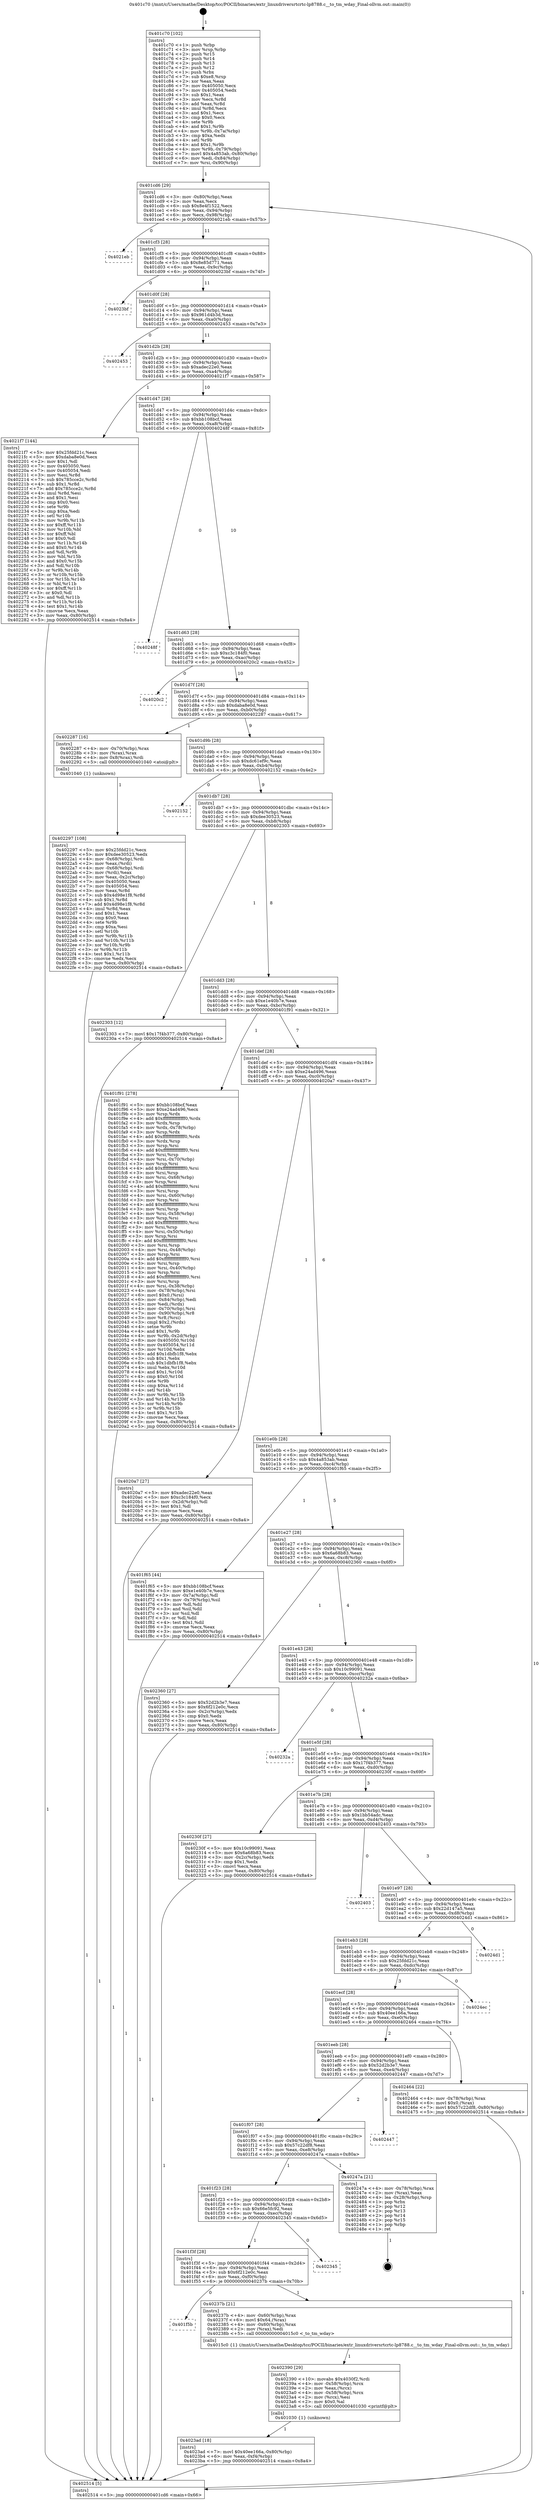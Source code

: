 digraph "0x401c70" {
  label = "0x401c70 (/mnt/c/Users/mathe/Desktop/tcc/POCII/binaries/extr_linuxdriversrtcrtc-lp8788.c__to_tm_wday_Final-ollvm.out::main(0))"
  labelloc = "t"
  node[shape=record]

  Entry [label="",width=0.3,height=0.3,shape=circle,fillcolor=black,style=filled]
  "0x401cd6" [label="{
     0x401cd6 [29]\l
     | [instrs]\l
     &nbsp;&nbsp;0x401cd6 \<+3\>: mov -0x80(%rbp),%eax\l
     &nbsp;&nbsp;0x401cd9 \<+2\>: mov %eax,%ecx\l
     &nbsp;&nbsp;0x401cdb \<+6\>: sub $0x8e4f1522,%ecx\l
     &nbsp;&nbsp;0x401ce1 \<+6\>: mov %eax,-0x94(%rbp)\l
     &nbsp;&nbsp;0x401ce7 \<+6\>: mov %ecx,-0x98(%rbp)\l
     &nbsp;&nbsp;0x401ced \<+6\>: je 00000000004021eb \<main+0x57b\>\l
  }"]
  "0x4021eb" [label="{
     0x4021eb\l
  }", style=dashed]
  "0x401cf3" [label="{
     0x401cf3 [28]\l
     | [instrs]\l
     &nbsp;&nbsp;0x401cf3 \<+5\>: jmp 0000000000401cf8 \<main+0x88\>\l
     &nbsp;&nbsp;0x401cf8 \<+6\>: mov -0x94(%rbp),%eax\l
     &nbsp;&nbsp;0x401cfe \<+5\>: sub $0x8e85d771,%eax\l
     &nbsp;&nbsp;0x401d03 \<+6\>: mov %eax,-0x9c(%rbp)\l
     &nbsp;&nbsp;0x401d09 \<+6\>: je 00000000004023bf \<main+0x74f\>\l
  }"]
  Exit [label="",width=0.3,height=0.3,shape=circle,fillcolor=black,style=filled,peripheries=2]
  "0x4023bf" [label="{
     0x4023bf\l
  }", style=dashed]
  "0x401d0f" [label="{
     0x401d0f [28]\l
     | [instrs]\l
     &nbsp;&nbsp;0x401d0f \<+5\>: jmp 0000000000401d14 \<main+0xa4\>\l
     &nbsp;&nbsp;0x401d14 \<+6\>: mov -0x94(%rbp),%eax\l
     &nbsp;&nbsp;0x401d1a \<+5\>: sub $0x961d4b3d,%eax\l
     &nbsp;&nbsp;0x401d1f \<+6\>: mov %eax,-0xa0(%rbp)\l
     &nbsp;&nbsp;0x401d25 \<+6\>: je 0000000000402453 \<main+0x7e3\>\l
  }"]
  "0x4023ad" [label="{
     0x4023ad [18]\l
     | [instrs]\l
     &nbsp;&nbsp;0x4023ad \<+7\>: movl $0x40ee166a,-0x80(%rbp)\l
     &nbsp;&nbsp;0x4023b4 \<+6\>: mov %eax,-0xf4(%rbp)\l
     &nbsp;&nbsp;0x4023ba \<+5\>: jmp 0000000000402514 \<main+0x8a4\>\l
  }"]
  "0x402453" [label="{
     0x402453\l
  }", style=dashed]
  "0x401d2b" [label="{
     0x401d2b [28]\l
     | [instrs]\l
     &nbsp;&nbsp;0x401d2b \<+5\>: jmp 0000000000401d30 \<main+0xc0\>\l
     &nbsp;&nbsp;0x401d30 \<+6\>: mov -0x94(%rbp),%eax\l
     &nbsp;&nbsp;0x401d36 \<+5\>: sub $0xadec22e0,%eax\l
     &nbsp;&nbsp;0x401d3b \<+6\>: mov %eax,-0xa4(%rbp)\l
     &nbsp;&nbsp;0x401d41 \<+6\>: je 00000000004021f7 \<main+0x587\>\l
  }"]
  "0x402390" [label="{
     0x402390 [29]\l
     | [instrs]\l
     &nbsp;&nbsp;0x402390 \<+10\>: movabs $0x4030f2,%rdi\l
     &nbsp;&nbsp;0x40239a \<+4\>: mov -0x58(%rbp),%rcx\l
     &nbsp;&nbsp;0x40239e \<+2\>: mov %eax,(%rcx)\l
     &nbsp;&nbsp;0x4023a0 \<+4\>: mov -0x58(%rbp),%rcx\l
     &nbsp;&nbsp;0x4023a4 \<+2\>: mov (%rcx),%esi\l
     &nbsp;&nbsp;0x4023a6 \<+2\>: mov $0x0,%al\l
     &nbsp;&nbsp;0x4023a8 \<+5\>: call 0000000000401030 \<printf@plt\>\l
     | [calls]\l
     &nbsp;&nbsp;0x401030 \{1\} (unknown)\l
  }"]
  "0x4021f7" [label="{
     0x4021f7 [144]\l
     | [instrs]\l
     &nbsp;&nbsp;0x4021f7 \<+5\>: mov $0x25fdd21c,%eax\l
     &nbsp;&nbsp;0x4021fc \<+5\>: mov $0xdaba8e0d,%ecx\l
     &nbsp;&nbsp;0x402201 \<+2\>: mov $0x1,%dl\l
     &nbsp;&nbsp;0x402203 \<+7\>: mov 0x405050,%esi\l
     &nbsp;&nbsp;0x40220a \<+7\>: mov 0x405054,%edi\l
     &nbsp;&nbsp;0x402211 \<+3\>: mov %esi,%r8d\l
     &nbsp;&nbsp;0x402214 \<+7\>: sub $0x785cce2c,%r8d\l
     &nbsp;&nbsp;0x40221b \<+4\>: sub $0x1,%r8d\l
     &nbsp;&nbsp;0x40221f \<+7\>: add $0x785cce2c,%r8d\l
     &nbsp;&nbsp;0x402226 \<+4\>: imul %r8d,%esi\l
     &nbsp;&nbsp;0x40222a \<+3\>: and $0x1,%esi\l
     &nbsp;&nbsp;0x40222d \<+3\>: cmp $0x0,%esi\l
     &nbsp;&nbsp;0x402230 \<+4\>: sete %r9b\l
     &nbsp;&nbsp;0x402234 \<+3\>: cmp $0xa,%edi\l
     &nbsp;&nbsp;0x402237 \<+4\>: setl %r10b\l
     &nbsp;&nbsp;0x40223b \<+3\>: mov %r9b,%r11b\l
     &nbsp;&nbsp;0x40223e \<+4\>: xor $0xff,%r11b\l
     &nbsp;&nbsp;0x402242 \<+3\>: mov %r10b,%bl\l
     &nbsp;&nbsp;0x402245 \<+3\>: xor $0xff,%bl\l
     &nbsp;&nbsp;0x402248 \<+3\>: xor $0x0,%dl\l
     &nbsp;&nbsp;0x40224b \<+3\>: mov %r11b,%r14b\l
     &nbsp;&nbsp;0x40224e \<+4\>: and $0x0,%r14b\l
     &nbsp;&nbsp;0x402252 \<+3\>: and %dl,%r9b\l
     &nbsp;&nbsp;0x402255 \<+3\>: mov %bl,%r15b\l
     &nbsp;&nbsp;0x402258 \<+4\>: and $0x0,%r15b\l
     &nbsp;&nbsp;0x40225c \<+3\>: and %dl,%r10b\l
     &nbsp;&nbsp;0x40225f \<+3\>: or %r9b,%r14b\l
     &nbsp;&nbsp;0x402262 \<+3\>: or %r10b,%r15b\l
     &nbsp;&nbsp;0x402265 \<+3\>: xor %r15b,%r14b\l
     &nbsp;&nbsp;0x402268 \<+3\>: or %bl,%r11b\l
     &nbsp;&nbsp;0x40226b \<+4\>: xor $0xff,%r11b\l
     &nbsp;&nbsp;0x40226f \<+3\>: or $0x0,%dl\l
     &nbsp;&nbsp;0x402272 \<+3\>: and %dl,%r11b\l
     &nbsp;&nbsp;0x402275 \<+3\>: or %r11b,%r14b\l
     &nbsp;&nbsp;0x402278 \<+4\>: test $0x1,%r14b\l
     &nbsp;&nbsp;0x40227c \<+3\>: cmovne %ecx,%eax\l
     &nbsp;&nbsp;0x40227f \<+3\>: mov %eax,-0x80(%rbp)\l
     &nbsp;&nbsp;0x402282 \<+5\>: jmp 0000000000402514 \<main+0x8a4\>\l
  }"]
  "0x401d47" [label="{
     0x401d47 [28]\l
     | [instrs]\l
     &nbsp;&nbsp;0x401d47 \<+5\>: jmp 0000000000401d4c \<main+0xdc\>\l
     &nbsp;&nbsp;0x401d4c \<+6\>: mov -0x94(%rbp),%eax\l
     &nbsp;&nbsp;0x401d52 \<+5\>: sub $0xbb108bcf,%eax\l
     &nbsp;&nbsp;0x401d57 \<+6\>: mov %eax,-0xa8(%rbp)\l
     &nbsp;&nbsp;0x401d5d \<+6\>: je 000000000040248f \<main+0x81f\>\l
  }"]
  "0x401f5b" [label="{
     0x401f5b\l
  }", style=dashed]
  "0x40248f" [label="{
     0x40248f\l
  }", style=dashed]
  "0x401d63" [label="{
     0x401d63 [28]\l
     | [instrs]\l
     &nbsp;&nbsp;0x401d63 \<+5\>: jmp 0000000000401d68 \<main+0xf8\>\l
     &nbsp;&nbsp;0x401d68 \<+6\>: mov -0x94(%rbp),%eax\l
     &nbsp;&nbsp;0x401d6e \<+5\>: sub $0xc3c184f0,%eax\l
     &nbsp;&nbsp;0x401d73 \<+6\>: mov %eax,-0xac(%rbp)\l
     &nbsp;&nbsp;0x401d79 \<+6\>: je 00000000004020c2 \<main+0x452\>\l
  }"]
  "0x40237b" [label="{
     0x40237b [21]\l
     | [instrs]\l
     &nbsp;&nbsp;0x40237b \<+4\>: mov -0x60(%rbp),%rax\l
     &nbsp;&nbsp;0x40237f \<+6\>: movl $0x64,(%rax)\l
     &nbsp;&nbsp;0x402385 \<+4\>: mov -0x60(%rbp),%rax\l
     &nbsp;&nbsp;0x402389 \<+2\>: mov (%rax),%edi\l
     &nbsp;&nbsp;0x40238b \<+5\>: call 00000000004015c0 \<_to_tm_wday\>\l
     | [calls]\l
     &nbsp;&nbsp;0x4015c0 \{1\} (/mnt/c/Users/mathe/Desktop/tcc/POCII/binaries/extr_linuxdriversrtcrtc-lp8788.c__to_tm_wday_Final-ollvm.out::_to_tm_wday)\l
  }"]
  "0x4020c2" [label="{
     0x4020c2\l
  }", style=dashed]
  "0x401d7f" [label="{
     0x401d7f [28]\l
     | [instrs]\l
     &nbsp;&nbsp;0x401d7f \<+5\>: jmp 0000000000401d84 \<main+0x114\>\l
     &nbsp;&nbsp;0x401d84 \<+6\>: mov -0x94(%rbp),%eax\l
     &nbsp;&nbsp;0x401d8a \<+5\>: sub $0xdaba8e0d,%eax\l
     &nbsp;&nbsp;0x401d8f \<+6\>: mov %eax,-0xb0(%rbp)\l
     &nbsp;&nbsp;0x401d95 \<+6\>: je 0000000000402287 \<main+0x617\>\l
  }"]
  "0x401f3f" [label="{
     0x401f3f [28]\l
     | [instrs]\l
     &nbsp;&nbsp;0x401f3f \<+5\>: jmp 0000000000401f44 \<main+0x2d4\>\l
     &nbsp;&nbsp;0x401f44 \<+6\>: mov -0x94(%rbp),%eax\l
     &nbsp;&nbsp;0x401f4a \<+5\>: sub $0x6f212e0c,%eax\l
     &nbsp;&nbsp;0x401f4f \<+6\>: mov %eax,-0xf0(%rbp)\l
     &nbsp;&nbsp;0x401f55 \<+6\>: je 000000000040237b \<main+0x70b\>\l
  }"]
  "0x402287" [label="{
     0x402287 [16]\l
     | [instrs]\l
     &nbsp;&nbsp;0x402287 \<+4\>: mov -0x70(%rbp),%rax\l
     &nbsp;&nbsp;0x40228b \<+3\>: mov (%rax),%rax\l
     &nbsp;&nbsp;0x40228e \<+4\>: mov 0x8(%rax),%rdi\l
     &nbsp;&nbsp;0x402292 \<+5\>: call 0000000000401040 \<atoi@plt\>\l
     | [calls]\l
     &nbsp;&nbsp;0x401040 \{1\} (unknown)\l
  }"]
  "0x401d9b" [label="{
     0x401d9b [28]\l
     | [instrs]\l
     &nbsp;&nbsp;0x401d9b \<+5\>: jmp 0000000000401da0 \<main+0x130\>\l
     &nbsp;&nbsp;0x401da0 \<+6\>: mov -0x94(%rbp),%eax\l
     &nbsp;&nbsp;0x401da6 \<+5\>: sub $0xdc61ef9c,%eax\l
     &nbsp;&nbsp;0x401dab \<+6\>: mov %eax,-0xb4(%rbp)\l
     &nbsp;&nbsp;0x401db1 \<+6\>: je 0000000000402152 \<main+0x4e2\>\l
  }"]
  "0x402345" [label="{
     0x402345\l
  }", style=dashed]
  "0x402152" [label="{
     0x402152\l
  }", style=dashed]
  "0x401db7" [label="{
     0x401db7 [28]\l
     | [instrs]\l
     &nbsp;&nbsp;0x401db7 \<+5\>: jmp 0000000000401dbc \<main+0x14c\>\l
     &nbsp;&nbsp;0x401dbc \<+6\>: mov -0x94(%rbp),%eax\l
     &nbsp;&nbsp;0x401dc2 \<+5\>: sub $0xdee30523,%eax\l
     &nbsp;&nbsp;0x401dc7 \<+6\>: mov %eax,-0xb8(%rbp)\l
     &nbsp;&nbsp;0x401dcd \<+6\>: je 0000000000402303 \<main+0x693\>\l
  }"]
  "0x401f23" [label="{
     0x401f23 [28]\l
     | [instrs]\l
     &nbsp;&nbsp;0x401f23 \<+5\>: jmp 0000000000401f28 \<main+0x2b8\>\l
     &nbsp;&nbsp;0x401f28 \<+6\>: mov -0x94(%rbp),%eax\l
     &nbsp;&nbsp;0x401f2e \<+5\>: sub $0x66e5fc92,%eax\l
     &nbsp;&nbsp;0x401f33 \<+6\>: mov %eax,-0xec(%rbp)\l
     &nbsp;&nbsp;0x401f39 \<+6\>: je 0000000000402345 \<main+0x6d5\>\l
  }"]
  "0x402303" [label="{
     0x402303 [12]\l
     | [instrs]\l
     &nbsp;&nbsp;0x402303 \<+7\>: movl $0x17f4b377,-0x80(%rbp)\l
     &nbsp;&nbsp;0x40230a \<+5\>: jmp 0000000000402514 \<main+0x8a4\>\l
  }"]
  "0x401dd3" [label="{
     0x401dd3 [28]\l
     | [instrs]\l
     &nbsp;&nbsp;0x401dd3 \<+5\>: jmp 0000000000401dd8 \<main+0x168\>\l
     &nbsp;&nbsp;0x401dd8 \<+6\>: mov -0x94(%rbp),%eax\l
     &nbsp;&nbsp;0x401dde \<+5\>: sub $0xe1e40b7e,%eax\l
     &nbsp;&nbsp;0x401de3 \<+6\>: mov %eax,-0xbc(%rbp)\l
     &nbsp;&nbsp;0x401de9 \<+6\>: je 0000000000401f91 \<main+0x321\>\l
  }"]
  "0x40247a" [label="{
     0x40247a [21]\l
     | [instrs]\l
     &nbsp;&nbsp;0x40247a \<+4\>: mov -0x78(%rbp),%rax\l
     &nbsp;&nbsp;0x40247e \<+2\>: mov (%rax),%eax\l
     &nbsp;&nbsp;0x402480 \<+4\>: lea -0x28(%rbp),%rsp\l
     &nbsp;&nbsp;0x402484 \<+1\>: pop %rbx\l
     &nbsp;&nbsp;0x402485 \<+2\>: pop %r12\l
     &nbsp;&nbsp;0x402487 \<+2\>: pop %r13\l
     &nbsp;&nbsp;0x402489 \<+2\>: pop %r14\l
     &nbsp;&nbsp;0x40248b \<+2\>: pop %r15\l
     &nbsp;&nbsp;0x40248d \<+1\>: pop %rbp\l
     &nbsp;&nbsp;0x40248e \<+1\>: ret\l
  }"]
  "0x401f91" [label="{
     0x401f91 [278]\l
     | [instrs]\l
     &nbsp;&nbsp;0x401f91 \<+5\>: mov $0xbb108bcf,%eax\l
     &nbsp;&nbsp;0x401f96 \<+5\>: mov $0xe24ad496,%ecx\l
     &nbsp;&nbsp;0x401f9b \<+3\>: mov %rsp,%rdx\l
     &nbsp;&nbsp;0x401f9e \<+4\>: add $0xfffffffffffffff0,%rdx\l
     &nbsp;&nbsp;0x401fa2 \<+3\>: mov %rdx,%rsp\l
     &nbsp;&nbsp;0x401fa5 \<+4\>: mov %rdx,-0x78(%rbp)\l
     &nbsp;&nbsp;0x401fa9 \<+3\>: mov %rsp,%rdx\l
     &nbsp;&nbsp;0x401fac \<+4\>: add $0xfffffffffffffff0,%rdx\l
     &nbsp;&nbsp;0x401fb0 \<+3\>: mov %rdx,%rsp\l
     &nbsp;&nbsp;0x401fb3 \<+3\>: mov %rsp,%rsi\l
     &nbsp;&nbsp;0x401fb6 \<+4\>: add $0xfffffffffffffff0,%rsi\l
     &nbsp;&nbsp;0x401fba \<+3\>: mov %rsi,%rsp\l
     &nbsp;&nbsp;0x401fbd \<+4\>: mov %rsi,-0x70(%rbp)\l
     &nbsp;&nbsp;0x401fc1 \<+3\>: mov %rsp,%rsi\l
     &nbsp;&nbsp;0x401fc4 \<+4\>: add $0xfffffffffffffff0,%rsi\l
     &nbsp;&nbsp;0x401fc8 \<+3\>: mov %rsi,%rsp\l
     &nbsp;&nbsp;0x401fcb \<+4\>: mov %rsi,-0x68(%rbp)\l
     &nbsp;&nbsp;0x401fcf \<+3\>: mov %rsp,%rsi\l
     &nbsp;&nbsp;0x401fd2 \<+4\>: add $0xfffffffffffffff0,%rsi\l
     &nbsp;&nbsp;0x401fd6 \<+3\>: mov %rsi,%rsp\l
     &nbsp;&nbsp;0x401fd9 \<+4\>: mov %rsi,-0x60(%rbp)\l
     &nbsp;&nbsp;0x401fdd \<+3\>: mov %rsp,%rsi\l
     &nbsp;&nbsp;0x401fe0 \<+4\>: add $0xfffffffffffffff0,%rsi\l
     &nbsp;&nbsp;0x401fe4 \<+3\>: mov %rsi,%rsp\l
     &nbsp;&nbsp;0x401fe7 \<+4\>: mov %rsi,-0x58(%rbp)\l
     &nbsp;&nbsp;0x401feb \<+3\>: mov %rsp,%rsi\l
     &nbsp;&nbsp;0x401fee \<+4\>: add $0xfffffffffffffff0,%rsi\l
     &nbsp;&nbsp;0x401ff2 \<+3\>: mov %rsi,%rsp\l
     &nbsp;&nbsp;0x401ff5 \<+4\>: mov %rsi,-0x50(%rbp)\l
     &nbsp;&nbsp;0x401ff9 \<+3\>: mov %rsp,%rsi\l
     &nbsp;&nbsp;0x401ffc \<+4\>: add $0xfffffffffffffff0,%rsi\l
     &nbsp;&nbsp;0x402000 \<+3\>: mov %rsi,%rsp\l
     &nbsp;&nbsp;0x402003 \<+4\>: mov %rsi,-0x48(%rbp)\l
     &nbsp;&nbsp;0x402007 \<+3\>: mov %rsp,%rsi\l
     &nbsp;&nbsp;0x40200a \<+4\>: add $0xfffffffffffffff0,%rsi\l
     &nbsp;&nbsp;0x40200e \<+3\>: mov %rsi,%rsp\l
     &nbsp;&nbsp;0x402011 \<+4\>: mov %rsi,-0x40(%rbp)\l
     &nbsp;&nbsp;0x402015 \<+3\>: mov %rsp,%rsi\l
     &nbsp;&nbsp;0x402018 \<+4\>: add $0xfffffffffffffff0,%rsi\l
     &nbsp;&nbsp;0x40201c \<+3\>: mov %rsi,%rsp\l
     &nbsp;&nbsp;0x40201f \<+4\>: mov %rsi,-0x38(%rbp)\l
     &nbsp;&nbsp;0x402023 \<+4\>: mov -0x78(%rbp),%rsi\l
     &nbsp;&nbsp;0x402027 \<+6\>: movl $0x0,(%rsi)\l
     &nbsp;&nbsp;0x40202d \<+6\>: mov -0x84(%rbp),%edi\l
     &nbsp;&nbsp;0x402033 \<+2\>: mov %edi,(%rdx)\l
     &nbsp;&nbsp;0x402035 \<+4\>: mov -0x70(%rbp),%rsi\l
     &nbsp;&nbsp;0x402039 \<+7\>: mov -0x90(%rbp),%r8\l
     &nbsp;&nbsp;0x402040 \<+3\>: mov %r8,(%rsi)\l
     &nbsp;&nbsp;0x402043 \<+3\>: cmpl $0x2,(%rdx)\l
     &nbsp;&nbsp;0x402046 \<+4\>: setne %r9b\l
     &nbsp;&nbsp;0x40204a \<+4\>: and $0x1,%r9b\l
     &nbsp;&nbsp;0x40204e \<+4\>: mov %r9b,-0x2d(%rbp)\l
     &nbsp;&nbsp;0x402052 \<+8\>: mov 0x405050,%r10d\l
     &nbsp;&nbsp;0x40205a \<+8\>: mov 0x405054,%r11d\l
     &nbsp;&nbsp;0x402062 \<+3\>: mov %r10d,%ebx\l
     &nbsp;&nbsp;0x402065 \<+6\>: add $0x1dbfb1f8,%ebx\l
     &nbsp;&nbsp;0x40206b \<+3\>: sub $0x1,%ebx\l
     &nbsp;&nbsp;0x40206e \<+6\>: sub $0x1dbfb1f8,%ebx\l
     &nbsp;&nbsp;0x402074 \<+4\>: imul %ebx,%r10d\l
     &nbsp;&nbsp;0x402078 \<+4\>: and $0x1,%r10d\l
     &nbsp;&nbsp;0x40207c \<+4\>: cmp $0x0,%r10d\l
     &nbsp;&nbsp;0x402080 \<+4\>: sete %r9b\l
     &nbsp;&nbsp;0x402084 \<+4\>: cmp $0xa,%r11d\l
     &nbsp;&nbsp;0x402088 \<+4\>: setl %r14b\l
     &nbsp;&nbsp;0x40208c \<+3\>: mov %r9b,%r15b\l
     &nbsp;&nbsp;0x40208f \<+3\>: and %r14b,%r15b\l
     &nbsp;&nbsp;0x402092 \<+3\>: xor %r14b,%r9b\l
     &nbsp;&nbsp;0x402095 \<+3\>: or %r9b,%r15b\l
     &nbsp;&nbsp;0x402098 \<+4\>: test $0x1,%r15b\l
     &nbsp;&nbsp;0x40209c \<+3\>: cmovne %ecx,%eax\l
     &nbsp;&nbsp;0x40209f \<+3\>: mov %eax,-0x80(%rbp)\l
     &nbsp;&nbsp;0x4020a2 \<+5\>: jmp 0000000000402514 \<main+0x8a4\>\l
  }"]
  "0x401def" [label="{
     0x401def [28]\l
     | [instrs]\l
     &nbsp;&nbsp;0x401def \<+5\>: jmp 0000000000401df4 \<main+0x184\>\l
     &nbsp;&nbsp;0x401df4 \<+6\>: mov -0x94(%rbp),%eax\l
     &nbsp;&nbsp;0x401dfa \<+5\>: sub $0xe24ad496,%eax\l
     &nbsp;&nbsp;0x401dff \<+6\>: mov %eax,-0xc0(%rbp)\l
     &nbsp;&nbsp;0x401e05 \<+6\>: je 00000000004020a7 \<main+0x437\>\l
  }"]
  "0x401f07" [label="{
     0x401f07 [28]\l
     | [instrs]\l
     &nbsp;&nbsp;0x401f07 \<+5\>: jmp 0000000000401f0c \<main+0x29c\>\l
     &nbsp;&nbsp;0x401f0c \<+6\>: mov -0x94(%rbp),%eax\l
     &nbsp;&nbsp;0x401f12 \<+5\>: sub $0x57c22df8,%eax\l
     &nbsp;&nbsp;0x401f17 \<+6\>: mov %eax,-0xe8(%rbp)\l
     &nbsp;&nbsp;0x401f1d \<+6\>: je 000000000040247a \<main+0x80a\>\l
  }"]
  "0x4020a7" [label="{
     0x4020a7 [27]\l
     | [instrs]\l
     &nbsp;&nbsp;0x4020a7 \<+5\>: mov $0xadec22e0,%eax\l
     &nbsp;&nbsp;0x4020ac \<+5\>: mov $0xc3c184f0,%ecx\l
     &nbsp;&nbsp;0x4020b1 \<+3\>: mov -0x2d(%rbp),%dl\l
     &nbsp;&nbsp;0x4020b4 \<+3\>: test $0x1,%dl\l
     &nbsp;&nbsp;0x4020b7 \<+3\>: cmovne %ecx,%eax\l
     &nbsp;&nbsp;0x4020ba \<+3\>: mov %eax,-0x80(%rbp)\l
     &nbsp;&nbsp;0x4020bd \<+5\>: jmp 0000000000402514 \<main+0x8a4\>\l
  }"]
  "0x401e0b" [label="{
     0x401e0b [28]\l
     | [instrs]\l
     &nbsp;&nbsp;0x401e0b \<+5\>: jmp 0000000000401e10 \<main+0x1a0\>\l
     &nbsp;&nbsp;0x401e10 \<+6\>: mov -0x94(%rbp),%eax\l
     &nbsp;&nbsp;0x401e16 \<+5\>: sub $0x4a853ab,%eax\l
     &nbsp;&nbsp;0x401e1b \<+6\>: mov %eax,-0xc4(%rbp)\l
     &nbsp;&nbsp;0x401e21 \<+6\>: je 0000000000401f65 \<main+0x2f5\>\l
  }"]
  "0x402447" [label="{
     0x402447\l
  }", style=dashed]
  "0x401f65" [label="{
     0x401f65 [44]\l
     | [instrs]\l
     &nbsp;&nbsp;0x401f65 \<+5\>: mov $0xbb108bcf,%eax\l
     &nbsp;&nbsp;0x401f6a \<+5\>: mov $0xe1e40b7e,%ecx\l
     &nbsp;&nbsp;0x401f6f \<+3\>: mov -0x7a(%rbp),%dl\l
     &nbsp;&nbsp;0x401f72 \<+4\>: mov -0x79(%rbp),%sil\l
     &nbsp;&nbsp;0x401f76 \<+3\>: mov %dl,%dil\l
     &nbsp;&nbsp;0x401f79 \<+3\>: and %sil,%dil\l
     &nbsp;&nbsp;0x401f7c \<+3\>: xor %sil,%dl\l
     &nbsp;&nbsp;0x401f7f \<+3\>: or %dl,%dil\l
     &nbsp;&nbsp;0x401f82 \<+4\>: test $0x1,%dil\l
     &nbsp;&nbsp;0x401f86 \<+3\>: cmovne %ecx,%eax\l
     &nbsp;&nbsp;0x401f89 \<+3\>: mov %eax,-0x80(%rbp)\l
     &nbsp;&nbsp;0x401f8c \<+5\>: jmp 0000000000402514 \<main+0x8a4\>\l
  }"]
  "0x401e27" [label="{
     0x401e27 [28]\l
     | [instrs]\l
     &nbsp;&nbsp;0x401e27 \<+5\>: jmp 0000000000401e2c \<main+0x1bc\>\l
     &nbsp;&nbsp;0x401e2c \<+6\>: mov -0x94(%rbp),%eax\l
     &nbsp;&nbsp;0x401e32 \<+5\>: sub $0x6a68b83,%eax\l
     &nbsp;&nbsp;0x401e37 \<+6\>: mov %eax,-0xc8(%rbp)\l
     &nbsp;&nbsp;0x401e3d \<+6\>: je 0000000000402360 \<main+0x6f0\>\l
  }"]
  "0x402514" [label="{
     0x402514 [5]\l
     | [instrs]\l
     &nbsp;&nbsp;0x402514 \<+5\>: jmp 0000000000401cd6 \<main+0x66\>\l
  }"]
  "0x401c70" [label="{
     0x401c70 [102]\l
     | [instrs]\l
     &nbsp;&nbsp;0x401c70 \<+1\>: push %rbp\l
     &nbsp;&nbsp;0x401c71 \<+3\>: mov %rsp,%rbp\l
     &nbsp;&nbsp;0x401c74 \<+2\>: push %r15\l
     &nbsp;&nbsp;0x401c76 \<+2\>: push %r14\l
     &nbsp;&nbsp;0x401c78 \<+2\>: push %r13\l
     &nbsp;&nbsp;0x401c7a \<+2\>: push %r12\l
     &nbsp;&nbsp;0x401c7c \<+1\>: push %rbx\l
     &nbsp;&nbsp;0x401c7d \<+7\>: sub $0xe8,%rsp\l
     &nbsp;&nbsp;0x401c84 \<+2\>: xor %eax,%eax\l
     &nbsp;&nbsp;0x401c86 \<+7\>: mov 0x405050,%ecx\l
     &nbsp;&nbsp;0x401c8d \<+7\>: mov 0x405054,%edx\l
     &nbsp;&nbsp;0x401c94 \<+3\>: sub $0x1,%eax\l
     &nbsp;&nbsp;0x401c97 \<+3\>: mov %ecx,%r8d\l
     &nbsp;&nbsp;0x401c9a \<+3\>: add %eax,%r8d\l
     &nbsp;&nbsp;0x401c9d \<+4\>: imul %r8d,%ecx\l
     &nbsp;&nbsp;0x401ca1 \<+3\>: and $0x1,%ecx\l
     &nbsp;&nbsp;0x401ca4 \<+3\>: cmp $0x0,%ecx\l
     &nbsp;&nbsp;0x401ca7 \<+4\>: sete %r9b\l
     &nbsp;&nbsp;0x401cab \<+4\>: and $0x1,%r9b\l
     &nbsp;&nbsp;0x401caf \<+4\>: mov %r9b,-0x7a(%rbp)\l
     &nbsp;&nbsp;0x401cb3 \<+3\>: cmp $0xa,%edx\l
     &nbsp;&nbsp;0x401cb6 \<+4\>: setl %r9b\l
     &nbsp;&nbsp;0x401cba \<+4\>: and $0x1,%r9b\l
     &nbsp;&nbsp;0x401cbe \<+4\>: mov %r9b,-0x79(%rbp)\l
     &nbsp;&nbsp;0x401cc2 \<+7\>: movl $0x4a853ab,-0x80(%rbp)\l
     &nbsp;&nbsp;0x401cc9 \<+6\>: mov %edi,-0x84(%rbp)\l
     &nbsp;&nbsp;0x401ccf \<+7\>: mov %rsi,-0x90(%rbp)\l
  }"]
  "0x401eeb" [label="{
     0x401eeb [28]\l
     | [instrs]\l
     &nbsp;&nbsp;0x401eeb \<+5\>: jmp 0000000000401ef0 \<main+0x280\>\l
     &nbsp;&nbsp;0x401ef0 \<+6\>: mov -0x94(%rbp),%eax\l
     &nbsp;&nbsp;0x401ef6 \<+5\>: sub $0x52d2b3e7,%eax\l
     &nbsp;&nbsp;0x401efb \<+6\>: mov %eax,-0xe4(%rbp)\l
     &nbsp;&nbsp;0x401f01 \<+6\>: je 0000000000402447 \<main+0x7d7\>\l
  }"]
  "0x402297" [label="{
     0x402297 [108]\l
     | [instrs]\l
     &nbsp;&nbsp;0x402297 \<+5\>: mov $0x25fdd21c,%ecx\l
     &nbsp;&nbsp;0x40229c \<+5\>: mov $0xdee30523,%edx\l
     &nbsp;&nbsp;0x4022a1 \<+4\>: mov -0x68(%rbp),%rdi\l
     &nbsp;&nbsp;0x4022a5 \<+2\>: mov %eax,(%rdi)\l
     &nbsp;&nbsp;0x4022a7 \<+4\>: mov -0x68(%rbp),%rdi\l
     &nbsp;&nbsp;0x4022ab \<+2\>: mov (%rdi),%eax\l
     &nbsp;&nbsp;0x4022ad \<+3\>: mov %eax,-0x2c(%rbp)\l
     &nbsp;&nbsp;0x4022b0 \<+7\>: mov 0x405050,%eax\l
     &nbsp;&nbsp;0x4022b7 \<+7\>: mov 0x405054,%esi\l
     &nbsp;&nbsp;0x4022be \<+3\>: mov %eax,%r8d\l
     &nbsp;&nbsp;0x4022c1 \<+7\>: sub $0x4d98e1f8,%r8d\l
     &nbsp;&nbsp;0x4022c8 \<+4\>: sub $0x1,%r8d\l
     &nbsp;&nbsp;0x4022cc \<+7\>: add $0x4d98e1f8,%r8d\l
     &nbsp;&nbsp;0x4022d3 \<+4\>: imul %r8d,%eax\l
     &nbsp;&nbsp;0x4022d7 \<+3\>: and $0x1,%eax\l
     &nbsp;&nbsp;0x4022da \<+3\>: cmp $0x0,%eax\l
     &nbsp;&nbsp;0x4022dd \<+4\>: sete %r9b\l
     &nbsp;&nbsp;0x4022e1 \<+3\>: cmp $0xa,%esi\l
     &nbsp;&nbsp;0x4022e4 \<+4\>: setl %r10b\l
     &nbsp;&nbsp;0x4022e8 \<+3\>: mov %r9b,%r11b\l
     &nbsp;&nbsp;0x4022eb \<+3\>: and %r10b,%r11b\l
     &nbsp;&nbsp;0x4022ee \<+3\>: xor %r10b,%r9b\l
     &nbsp;&nbsp;0x4022f1 \<+3\>: or %r9b,%r11b\l
     &nbsp;&nbsp;0x4022f4 \<+4\>: test $0x1,%r11b\l
     &nbsp;&nbsp;0x4022f8 \<+3\>: cmovne %edx,%ecx\l
     &nbsp;&nbsp;0x4022fb \<+3\>: mov %ecx,-0x80(%rbp)\l
     &nbsp;&nbsp;0x4022fe \<+5\>: jmp 0000000000402514 \<main+0x8a4\>\l
  }"]
  "0x402464" [label="{
     0x402464 [22]\l
     | [instrs]\l
     &nbsp;&nbsp;0x402464 \<+4\>: mov -0x78(%rbp),%rax\l
     &nbsp;&nbsp;0x402468 \<+6\>: movl $0x0,(%rax)\l
     &nbsp;&nbsp;0x40246e \<+7\>: movl $0x57c22df8,-0x80(%rbp)\l
     &nbsp;&nbsp;0x402475 \<+5\>: jmp 0000000000402514 \<main+0x8a4\>\l
  }"]
  "0x402360" [label="{
     0x402360 [27]\l
     | [instrs]\l
     &nbsp;&nbsp;0x402360 \<+5\>: mov $0x52d2b3e7,%eax\l
     &nbsp;&nbsp;0x402365 \<+5\>: mov $0x6f212e0c,%ecx\l
     &nbsp;&nbsp;0x40236a \<+3\>: mov -0x2c(%rbp),%edx\l
     &nbsp;&nbsp;0x40236d \<+3\>: cmp $0x0,%edx\l
     &nbsp;&nbsp;0x402370 \<+3\>: cmove %ecx,%eax\l
     &nbsp;&nbsp;0x402373 \<+3\>: mov %eax,-0x80(%rbp)\l
     &nbsp;&nbsp;0x402376 \<+5\>: jmp 0000000000402514 \<main+0x8a4\>\l
  }"]
  "0x401e43" [label="{
     0x401e43 [28]\l
     | [instrs]\l
     &nbsp;&nbsp;0x401e43 \<+5\>: jmp 0000000000401e48 \<main+0x1d8\>\l
     &nbsp;&nbsp;0x401e48 \<+6\>: mov -0x94(%rbp),%eax\l
     &nbsp;&nbsp;0x401e4e \<+5\>: sub $0x10c99091,%eax\l
     &nbsp;&nbsp;0x401e53 \<+6\>: mov %eax,-0xcc(%rbp)\l
     &nbsp;&nbsp;0x401e59 \<+6\>: je 000000000040232a \<main+0x6ba\>\l
  }"]
  "0x401ecf" [label="{
     0x401ecf [28]\l
     | [instrs]\l
     &nbsp;&nbsp;0x401ecf \<+5\>: jmp 0000000000401ed4 \<main+0x264\>\l
     &nbsp;&nbsp;0x401ed4 \<+6\>: mov -0x94(%rbp),%eax\l
     &nbsp;&nbsp;0x401eda \<+5\>: sub $0x40ee166a,%eax\l
     &nbsp;&nbsp;0x401edf \<+6\>: mov %eax,-0xe0(%rbp)\l
     &nbsp;&nbsp;0x401ee5 \<+6\>: je 0000000000402464 \<main+0x7f4\>\l
  }"]
  "0x40232a" [label="{
     0x40232a\l
  }", style=dashed]
  "0x401e5f" [label="{
     0x401e5f [28]\l
     | [instrs]\l
     &nbsp;&nbsp;0x401e5f \<+5\>: jmp 0000000000401e64 \<main+0x1f4\>\l
     &nbsp;&nbsp;0x401e64 \<+6\>: mov -0x94(%rbp),%eax\l
     &nbsp;&nbsp;0x401e6a \<+5\>: sub $0x17f4b377,%eax\l
     &nbsp;&nbsp;0x401e6f \<+6\>: mov %eax,-0xd0(%rbp)\l
     &nbsp;&nbsp;0x401e75 \<+6\>: je 000000000040230f \<main+0x69f\>\l
  }"]
  "0x4024ec" [label="{
     0x4024ec\l
  }", style=dashed]
  "0x40230f" [label="{
     0x40230f [27]\l
     | [instrs]\l
     &nbsp;&nbsp;0x40230f \<+5\>: mov $0x10c99091,%eax\l
     &nbsp;&nbsp;0x402314 \<+5\>: mov $0x6a68b83,%ecx\l
     &nbsp;&nbsp;0x402319 \<+3\>: mov -0x2c(%rbp),%edx\l
     &nbsp;&nbsp;0x40231c \<+3\>: cmp $0x1,%edx\l
     &nbsp;&nbsp;0x40231f \<+3\>: cmovl %ecx,%eax\l
     &nbsp;&nbsp;0x402322 \<+3\>: mov %eax,-0x80(%rbp)\l
     &nbsp;&nbsp;0x402325 \<+5\>: jmp 0000000000402514 \<main+0x8a4\>\l
  }"]
  "0x401e7b" [label="{
     0x401e7b [28]\l
     | [instrs]\l
     &nbsp;&nbsp;0x401e7b \<+5\>: jmp 0000000000401e80 \<main+0x210\>\l
     &nbsp;&nbsp;0x401e80 \<+6\>: mov -0x94(%rbp),%eax\l
     &nbsp;&nbsp;0x401e86 \<+5\>: sub $0x1bb54adc,%eax\l
     &nbsp;&nbsp;0x401e8b \<+6\>: mov %eax,-0xd4(%rbp)\l
     &nbsp;&nbsp;0x401e91 \<+6\>: je 0000000000402403 \<main+0x793\>\l
  }"]
  "0x401eb3" [label="{
     0x401eb3 [28]\l
     | [instrs]\l
     &nbsp;&nbsp;0x401eb3 \<+5\>: jmp 0000000000401eb8 \<main+0x248\>\l
     &nbsp;&nbsp;0x401eb8 \<+6\>: mov -0x94(%rbp),%eax\l
     &nbsp;&nbsp;0x401ebe \<+5\>: sub $0x25fdd21c,%eax\l
     &nbsp;&nbsp;0x401ec3 \<+6\>: mov %eax,-0xdc(%rbp)\l
     &nbsp;&nbsp;0x401ec9 \<+6\>: je 00000000004024ec \<main+0x87c\>\l
  }"]
  "0x402403" [label="{
     0x402403\l
  }", style=dashed]
  "0x401e97" [label="{
     0x401e97 [28]\l
     | [instrs]\l
     &nbsp;&nbsp;0x401e97 \<+5\>: jmp 0000000000401e9c \<main+0x22c\>\l
     &nbsp;&nbsp;0x401e9c \<+6\>: mov -0x94(%rbp),%eax\l
     &nbsp;&nbsp;0x401ea2 \<+5\>: sub $0x22d147a5,%eax\l
     &nbsp;&nbsp;0x401ea7 \<+6\>: mov %eax,-0xd8(%rbp)\l
     &nbsp;&nbsp;0x401ead \<+6\>: je 00000000004024d1 \<main+0x861\>\l
  }"]
  "0x4024d1" [label="{
     0x4024d1\l
  }", style=dashed]
  Entry -> "0x401c70" [label=" 1"]
  "0x401cd6" -> "0x4021eb" [label=" 0"]
  "0x401cd6" -> "0x401cf3" [label=" 11"]
  "0x40247a" -> Exit [label=" 1"]
  "0x401cf3" -> "0x4023bf" [label=" 0"]
  "0x401cf3" -> "0x401d0f" [label=" 11"]
  "0x402464" -> "0x402514" [label=" 1"]
  "0x401d0f" -> "0x402453" [label=" 0"]
  "0x401d0f" -> "0x401d2b" [label=" 11"]
  "0x4023ad" -> "0x402514" [label=" 1"]
  "0x401d2b" -> "0x4021f7" [label=" 1"]
  "0x401d2b" -> "0x401d47" [label=" 10"]
  "0x402390" -> "0x4023ad" [label=" 1"]
  "0x401d47" -> "0x40248f" [label=" 0"]
  "0x401d47" -> "0x401d63" [label=" 10"]
  "0x40237b" -> "0x402390" [label=" 1"]
  "0x401d63" -> "0x4020c2" [label=" 0"]
  "0x401d63" -> "0x401d7f" [label=" 10"]
  "0x401f3f" -> "0x401f5b" [label=" 0"]
  "0x401d7f" -> "0x402287" [label=" 1"]
  "0x401d7f" -> "0x401d9b" [label=" 9"]
  "0x401f3f" -> "0x40237b" [label=" 1"]
  "0x401d9b" -> "0x402152" [label=" 0"]
  "0x401d9b" -> "0x401db7" [label=" 9"]
  "0x401f23" -> "0x401f3f" [label=" 1"]
  "0x401db7" -> "0x402303" [label=" 1"]
  "0x401db7" -> "0x401dd3" [label=" 8"]
  "0x401f23" -> "0x402345" [label=" 0"]
  "0x401dd3" -> "0x401f91" [label=" 1"]
  "0x401dd3" -> "0x401def" [label=" 7"]
  "0x401f07" -> "0x401f23" [label=" 1"]
  "0x401def" -> "0x4020a7" [label=" 1"]
  "0x401def" -> "0x401e0b" [label=" 6"]
  "0x401f07" -> "0x40247a" [label=" 1"]
  "0x401e0b" -> "0x401f65" [label=" 1"]
  "0x401e0b" -> "0x401e27" [label=" 5"]
  "0x401f65" -> "0x402514" [label=" 1"]
  "0x401c70" -> "0x401cd6" [label=" 1"]
  "0x402514" -> "0x401cd6" [label=" 10"]
  "0x401eeb" -> "0x401f07" [label=" 2"]
  "0x401f91" -> "0x402514" [label=" 1"]
  "0x4020a7" -> "0x402514" [label=" 1"]
  "0x4021f7" -> "0x402514" [label=" 1"]
  "0x402287" -> "0x402297" [label=" 1"]
  "0x402297" -> "0x402514" [label=" 1"]
  "0x402303" -> "0x402514" [label=" 1"]
  "0x401eeb" -> "0x402447" [label=" 0"]
  "0x401e27" -> "0x402360" [label=" 1"]
  "0x401e27" -> "0x401e43" [label=" 4"]
  "0x401ecf" -> "0x401eeb" [label=" 2"]
  "0x401e43" -> "0x40232a" [label=" 0"]
  "0x401e43" -> "0x401e5f" [label=" 4"]
  "0x401ecf" -> "0x402464" [label=" 1"]
  "0x401e5f" -> "0x40230f" [label=" 1"]
  "0x401e5f" -> "0x401e7b" [label=" 3"]
  "0x40230f" -> "0x402514" [label=" 1"]
  "0x402360" -> "0x402514" [label=" 1"]
  "0x401eb3" -> "0x401ecf" [label=" 3"]
  "0x401e7b" -> "0x402403" [label=" 0"]
  "0x401e7b" -> "0x401e97" [label=" 3"]
  "0x401eb3" -> "0x4024ec" [label=" 0"]
  "0x401e97" -> "0x4024d1" [label=" 0"]
  "0x401e97" -> "0x401eb3" [label=" 3"]
}

